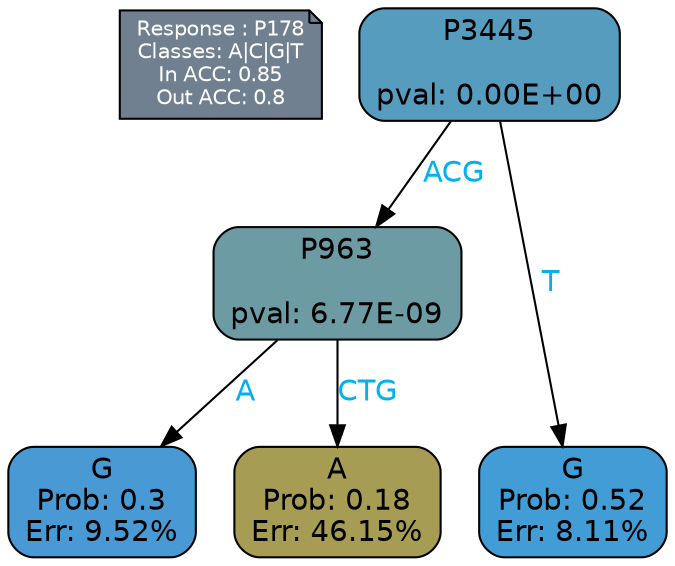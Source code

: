 digraph Tree {
node [shape=box, style="filled, rounded", color="black", fontname=helvetica] ;
graph [ranksep=equally, splines=polylines, bgcolor=transparent, dpi=600] ;
edge [fontname=helvetica] ;
LEGEND [label="Response : P178
Classes: A|C|G|T
In ACC: 0.85
Out ACC: 0.8
",shape=note,align=left,style=filled,fillcolor="slategray",fontcolor="white",fontsize=10];1 [label="P3445

pval: 0.00E+00", fillcolor="#569cbe"] ;
2 [label="P963

pval: 6.77E-09", fillcolor="#6c9ba3"] ;
3 [label="G
Prob: 0.3
Err: 9.52%", fillcolor="#499ad4"] ;
4 [label="A
Prob: 0.18
Err: 46.15%", fillcolor="#a69c53"] ;
5 [label="G
Prob: 0.52
Err: 8.11%", fillcolor="#429dd7"] ;
1 -> 2 [label="ACG",fontcolor=deepskyblue2] ;
1 -> 5 [label="T",fontcolor=deepskyblue2] ;
2 -> 3 [label="A",fontcolor=deepskyblue2] ;
2 -> 4 [label="CTG",fontcolor=deepskyblue2] ;
{rank = same; 3;4;5;}{rank = same; LEGEND;1;}}